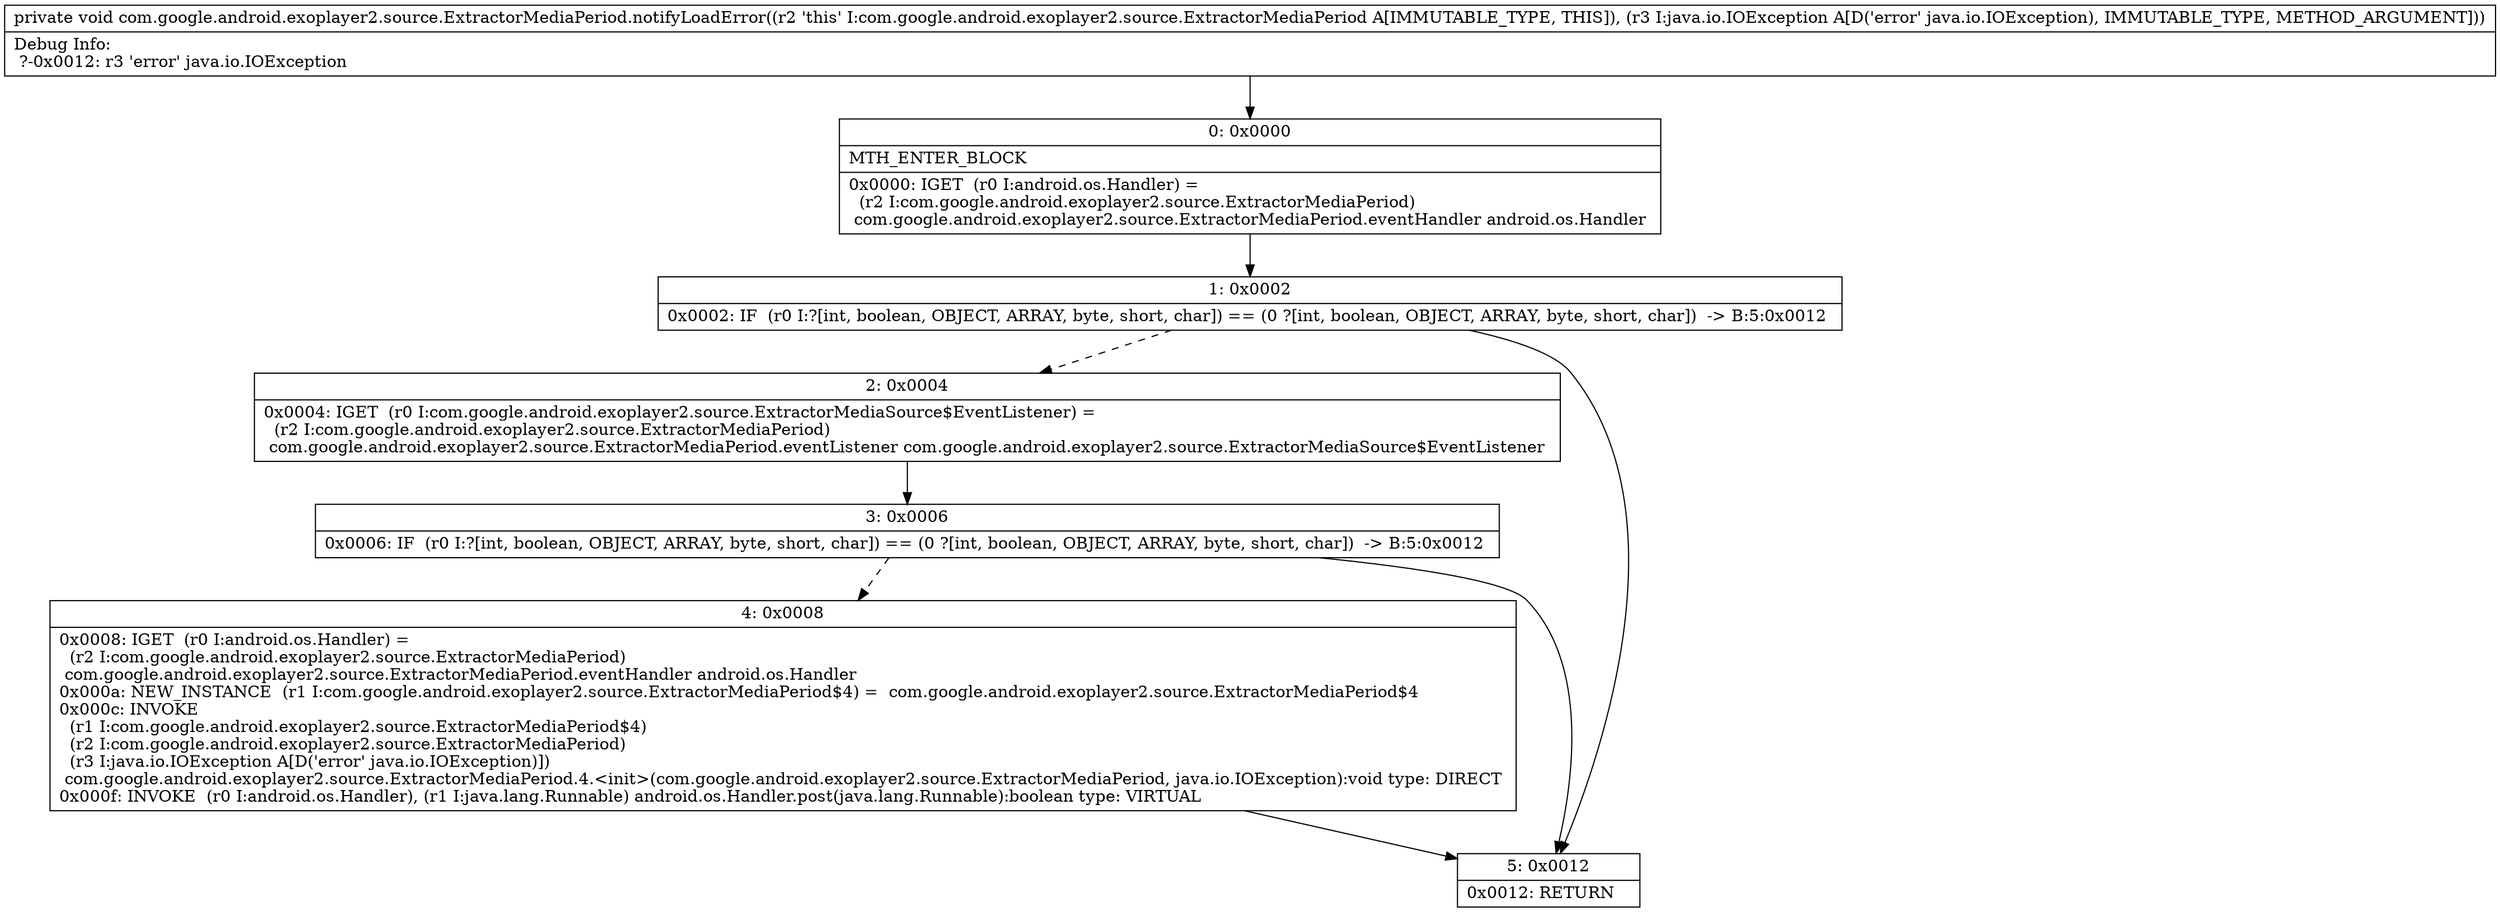 digraph "CFG forcom.google.android.exoplayer2.source.ExtractorMediaPeriod.notifyLoadError(Ljava\/io\/IOException;)V" {
Node_0 [shape=record,label="{0\:\ 0x0000|MTH_ENTER_BLOCK\l|0x0000: IGET  (r0 I:android.os.Handler) = \l  (r2 I:com.google.android.exoplayer2.source.ExtractorMediaPeriod)\l com.google.android.exoplayer2.source.ExtractorMediaPeriod.eventHandler android.os.Handler \l}"];
Node_1 [shape=record,label="{1\:\ 0x0002|0x0002: IF  (r0 I:?[int, boolean, OBJECT, ARRAY, byte, short, char]) == (0 ?[int, boolean, OBJECT, ARRAY, byte, short, char])  \-\> B:5:0x0012 \l}"];
Node_2 [shape=record,label="{2\:\ 0x0004|0x0004: IGET  (r0 I:com.google.android.exoplayer2.source.ExtractorMediaSource$EventListener) = \l  (r2 I:com.google.android.exoplayer2.source.ExtractorMediaPeriod)\l com.google.android.exoplayer2.source.ExtractorMediaPeriod.eventListener com.google.android.exoplayer2.source.ExtractorMediaSource$EventListener \l}"];
Node_3 [shape=record,label="{3\:\ 0x0006|0x0006: IF  (r0 I:?[int, boolean, OBJECT, ARRAY, byte, short, char]) == (0 ?[int, boolean, OBJECT, ARRAY, byte, short, char])  \-\> B:5:0x0012 \l}"];
Node_4 [shape=record,label="{4\:\ 0x0008|0x0008: IGET  (r0 I:android.os.Handler) = \l  (r2 I:com.google.android.exoplayer2.source.ExtractorMediaPeriod)\l com.google.android.exoplayer2.source.ExtractorMediaPeriod.eventHandler android.os.Handler \l0x000a: NEW_INSTANCE  (r1 I:com.google.android.exoplayer2.source.ExtractorMediaPeriod$4) =  com.google.android.exoplayer2.source.ExtractorMediaPeriod$4 \l0x000c: INVOKE  \l  (r1 I:com.google.android.exoplayer2.source.ExtractorMediaPeriod$4)\l  (r2 I:com.google.android.exoplayer2.source.ExtractorMediaPeriod)\l  (r3 I:java.io.IOException A[D('error' java.io.IOException)])\l com.google.android.exoplayer2.source.ExtractorMediaPeriod.4.\<init\>(com.google.android.exoplayer2.source.ExtractorMediaPeriod, java.io.IOException):void type: DIRECT \l0x000f: INVOKE  (r0 I:android.os.Handler), (r1 I:java.lang.Runnable) android.os.Handler.post(java.lang.Runnable):boolean type: VIRTUAL \l}"];
Node_5 [shape=record,label="{5\:\ 0x0012|0x0012: RETURN   \l}"];
MethodNode[shape=record,label="{private void com.google.android.exoplayer2.source.ExtractorMediaPeriod.notifyLoadError((r2 'this' I:com.google.android.exoplayer2.source.ExtractorMediaPeriod A[IMMUTABLE_TYPE, THIS]), (r3 I:java.io.IOException A[D('error' java.io.IOException), IMMUTABLE_TYPE, METHOD_ARGUMENT]))  | Debug Info:\l  ?\-0x0012: r3 'error' java.io.IOException\l}"];
MethodNode -> Node_0;
Node_0 -> Node_1;
Node_1 -> Node_2[style=dashed];
Node_1 -> Node_5;
Node_2 -> Node_3;
Node_3 -> Node_4[style=dashed];
Node_3 -> Node_5;
Node_4 -> Node_5;
}

